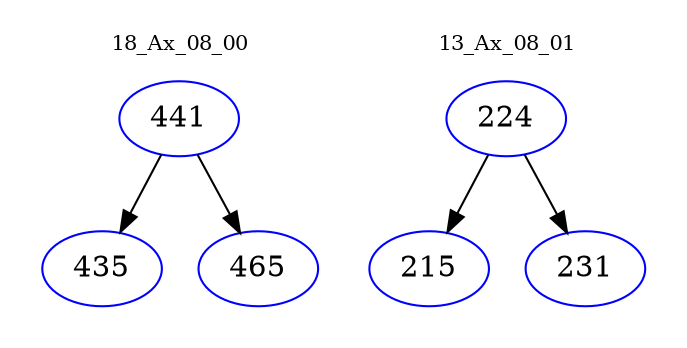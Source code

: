 digraph{
subgraph cluster_0 {
color = white
label = "18_Ax_08_00";
fontsize=10;
T0_441 [label="441", color="blue"]
T0_441 -> T0_435 [color="black"]
T0_435 [label="435", color="blue"]
T0_441 -> T0_465 [color="black"]
T0_465 [label="465", color="blue"]
}
subgraph cluster_1 {
color = white
label = "13_Ax_08_01";
fontsize=10;
T1_224 [label="224", color="blue"]
T1_224 -> T1_215 [color="black"]
T1_215 [label="215", color="blue"]
T1_224 -> T1_231 [color="black"]
T1_231 [label="231", color="blue"]
}
}
